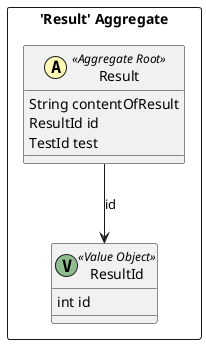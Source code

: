 @startuml

skinparam componentStyle uml2

package "'Result' Aggregate" <<Rectangle>> {
	class Result <<(A,#fffab8) Aggregate Root>> {
		String contentOfResult
		ResultId id
		TestId test
	}
	class ResultId <<(V,DarkSeaGreen) Value Object>> {
		int id
	}
}
Result --> ResultId : id


@enduml
